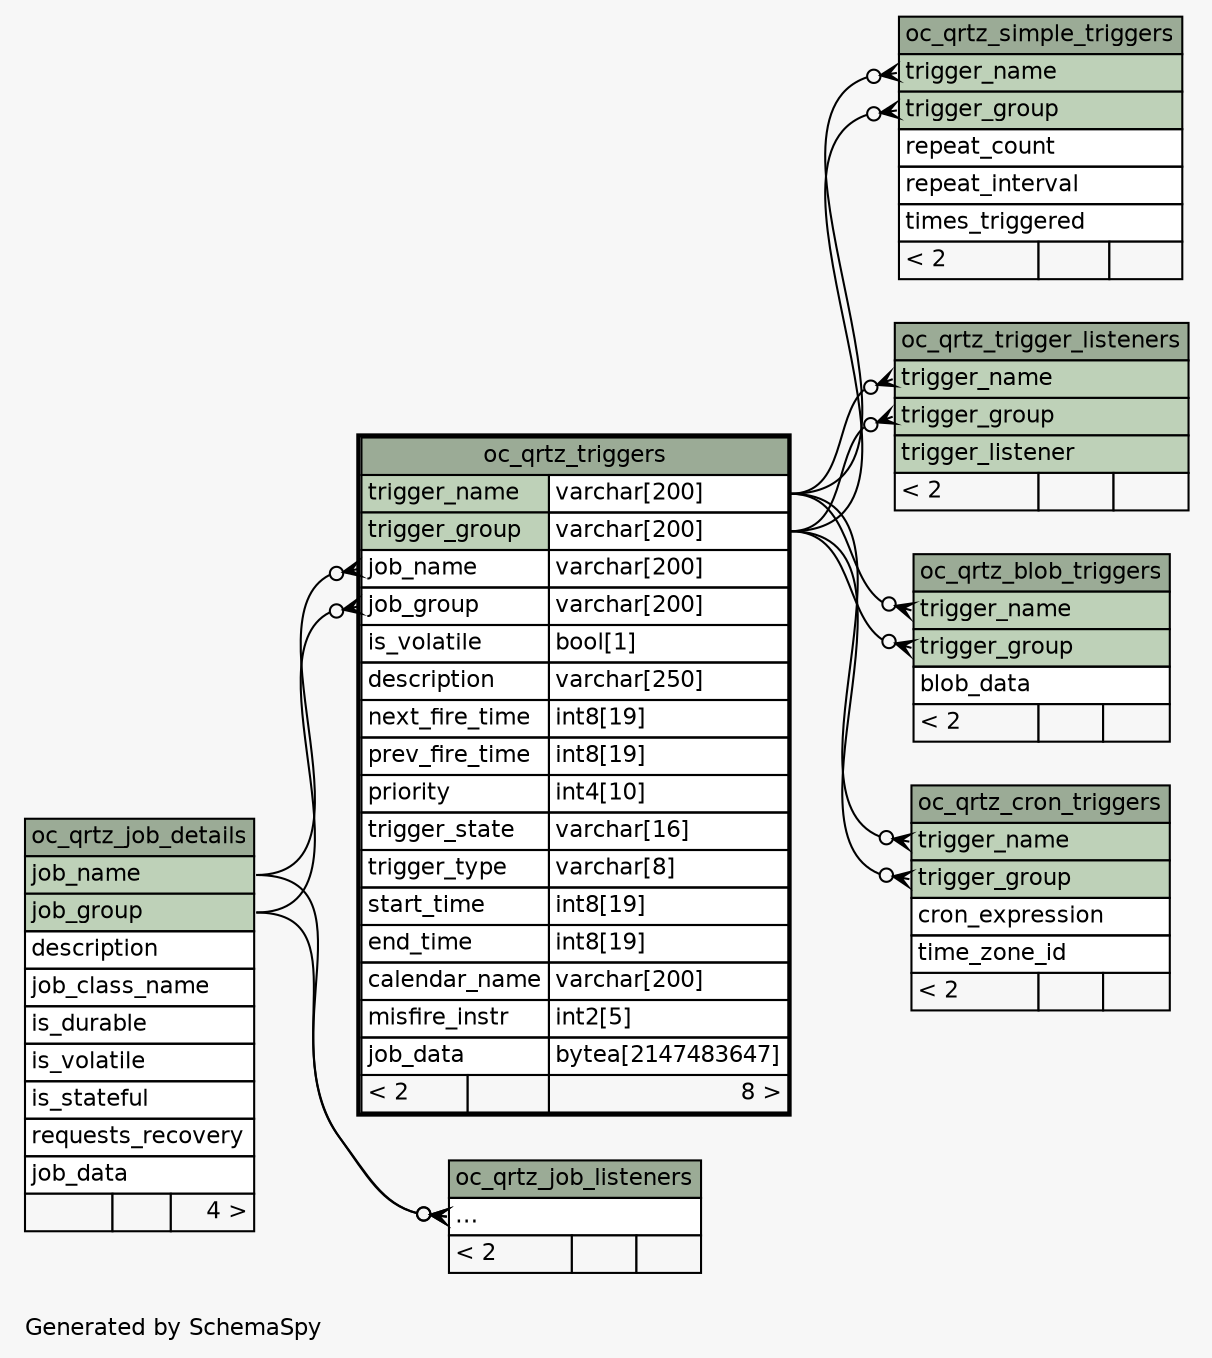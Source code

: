 // dot 2.28.0 on Windows Vista 6.0
// SchemaSpy rev 590
digraph "twoDegreesRelationshipsDiagram" {
  graph [
    rankdir="RL"
    bgcolor="#f7f7f7"
    label="\nGenerated by SchemaSpy"
    labeljust="l"
    nodesep="0.18"
    ranksep="0.46"
    fontname="Helvetica"
    fontsize="11"
  ];
  node [
    fontname="Helvetica"
    fontsize="11"
    shape="plaintext"
  ];
  edge [
    arrowsize="0.8"
  ];
  "oc_qrtz_blob_triggers":"trigger_group":w -> "oc_qrtz_triggers":"trigger_group.type":e [arrowhead=none dir=back arrowtail=crowodot];
  "oc_qrtz_blob_triggers":"trigger_name":w -> "oc_qrtz_triggers":"trigger_name.type":e [arrowhead=none dir=back arrowtail=crowodot];
  "oc_qrtz_cron_triggers":"trigger_group":w -> "oc_qrtz_triggers":"trigger_group.type":e [arrowhead=none dir=back arrowtail=crowodot];
  "oc_qrtz_cron_triggers":"trigger_name":w -> "oc_qrtz_triggers":"trigger_name.type":e [arrowhead=none dir=back arrowtail=crowodot];
  "oc_qrtz_job_listeners":"elipses":w -> "oc_qrtz_job_details":"job_group":e [arrowhead=none dir=back arrowtail=crowodot];
  "oc_qrtz_job_listeners":"elipses":w -> "oc_qrtz_job_details":"job_name":e [arrowhead=none dir=back arrowtail=crowodot];
  "oc_qrtz_simple_triggers":"trigger_group":w -> "oc_qrtz_triggers":"trigger_group.type":e [arrowhead=none dir=back arrowtail=crowodot];
  "oc_qrtz_simple_triggers":"trigger_name":w -> "oc_qrtz_triggers":"trigger_name.type":e [arrowhead=none dir=back arrowtail=crowodot];
  "oc_qrtz_trigger_listeners":"trigger_group":w -> "oc_qrtz_triggers":"trigger_group.type":e [arrowhead=none dir=back arrowtail=crowodot];
  "oc_qrtz_trigger_listeners":"trigger_name":w -> "oc_qrtz_triggers":"trigger_name.type":e [arrowhead=none dir=back arrowtail=crowodot];
  "oc_qrtz_triggers":"job_group":w -> "oc_qrtz_job_details":"job_group":e [arrowhead=none dir=back arrowtail=crowodot];
  "oc_qrtz_triggers":"job_name":w -> "oc_qrtz_job_details":"job_name":e [arrowhead=none dir=back arrowtail=crowodot];
  "oc_qrtz_blob_triggers" [
    label=<
    <TABLE BORDER="0" CELLBORDER="1" CELLSPACING="0" BGCOLOR="#ffffff">
      <TR><TD COLSPAN="3" BGCOLOR="#9bab96" ALIGN="CENTER">oc_qrtz_blob_triggers</TD></TR>
      <TR><TD PORT="trigger_name" COLSPAN="3" BGCOLOR="#bed1b8" ALIGN="LEFT">trigger_name</TD></TR>
      <TR><TD PORT="trigger_group" COLSPAN="3" BGCOLOR="#bed1b8" ALIGN="LEFT">trigger_group</TD></TR>
      <TR><TD PORT="blob_data" COLSPAN="3" ALIGN="LEFT">blob_data</TD></TR>
      <TR><TD ALIGN="LEFT" BGCOLOR="#f7f7f7">&lt; 2</TD><TD ALIGN="RIGHT" BGCOLOR="#f7f7f7">  </TD><TD ALIGN="RIGHT" BGCOLOR="#f7f7f7">  </TD></TR>
    </TABLE>>
    URL="oc_qrtz_blob_triggers.html"
    tooltip="oc_qrtz_blob_triggers"
  ];
  "oc_qrtz_cron_triggers" [
    label=<
    <TABLE BORDER="0" CELLBORDER="1" CELLSPACING="0" BGCOLOR="#ffffff">
      <TR><TD COLSPAN="3" BGCOLOR="#9bab96" ALIGN="CENTER">oc_qrtz_cron_triggers</TD></TR>
      <TR><TD PORT="trigger_name" COLSPAN="3" BGCOLOR="#bed1b8" ALIGN="LEFT">trigger_name</TD></TR>
      <TR><TD PORT="trigger_group" COLSPAN="3" BGCOLOR="#bed1b8" ALIGN="LEFT">trigger_group</TD></TR>
      <TR><TD PORT="cron_expression" COLSPAN="3" ALIGN="LEFT">cron_expression</TD></TR>
      <TR><TD PORT="time_zone_id" COLSPAN="3" ALIGN="LEFT">time_zone_id</TD></TR>
      <TR><TD ALIGN="LEFT" BGCOLOR="#f7f7f7">&lt; 2</TD><TD ALIGN="RIGHT" BGCOLOR="#f7f7f7">  </TD><TD ALIGN="RIGHT" BGCOLOR="#f7f7f7">  </TD></TR>
    </TABLE>>
    URL="oc_qrtz_cron_triggers.html"
    tooltip="oc_qrtz_cron_triggers"
  ];
  "oc_qrtz_job_details" [
    label=<
    <TABLE BORDER="0" CELLBORDER="1" CELLSPACING="0" BGCOLOR="#ffffff">
      <TR><TD COLSPAN="3" BGCOLOR="#9bab96" ALIGN="CENTER">oc_qrtz_job_details</TD></TR>
      <TR><TD PORT="job_name" COLSPAN="3" BGCOLOR="#bed1b8" ALIGN="LEFT">job_name</TD></TR>
      <TR><TD PORT="job_group" COLSPAN="3" BGCOLOR="#bed1b8" ALIGN="LEFT">job_group</TD></TR>
      <TR><TD PORT="description" COLSPAN="3" ALIGN="LEFT">description</TD></TR>
      <TR><TD PORT="job_class_name" COLSPAN="3" ALIGN="LEFT">job_class_name</TD></TR>
      <TR><TD PORT="is_durable" COLSPAN="3" ALIGN="LEFT">is_durable</TD></TR>
      <TR><TD PORT="is_volatile" COLSPAN="3" ALIGN="LEFT">is_volatile</TD></TR>
      <TR><TD PORT="is_stateful" COLSPAN="3" ALIGN="LEFT">is_stateful</TD></TR>
      <TR><TD PORT="requests_recovery" COLSPAN="3" ALIGN="LEFT">requests_recovery</TD></TR>
      <TR><TD PORT="job_data" COLSPAN="3" ALIGN="LEFT">job_data</TD></TR>
      <TR><TD ALIGN="LEFT" BGCOLOR="#f7f7f7">  </TD><TD ALIGN="RIGHT" BGCOLOR="#f7f7f7">  </TD><TD ALIGN="RIGHT" BGCOLOR="#f7f7f7">4 &gt;</TD></TR>
    </TABLE>>
    URL="oc_qrtz_job_details.html"
    tooltip="oc_qrtz_job_details"
  ];
  "oc_qrtz_job_listeners" [
    label=<
    <TABLE BORDER="0" CELLBORDER="1" CELLSPACING="0" BGCOLOR="#ffffff">
      <TR><TD COLSPAN="3" BGCOLOR="#9bab96" ALIGN="CENTER">oc_qrtz_job_listeners</TD></TR>
      <TR><TD PORT="elipses" COLSPAN="3" ALIGN="LEFT">...</TD></TR>
      <TR><TD ALIGN="LEFT" BGCOLOR="#f7f7f7">&lt; 2</TD><TD ALIGN="RIGHT" BGCOLOR="#f7f7f7">  </TD><TD ALIGN="RIGHT" BGCOLOR="#f7f7f7">  </TD></TR>
    </TABLE>>
    URL="oc_qrtz_job_listeners.html"
    tooltip="oc_qrtz_job_listeners"
  ];
  "oc_qrtz_simple_triggers" [
    label=<
    <TABLE BORDER="0" CELLBORDER="1" CELLSPACING="0" BGCOLOR="#ffffff">
      <TR><TD COLSPAN="3" BGCOLOR="#9bab96" ALIGN="CENTER">oc_qrtz_simple_triggers</TD></TR>
      <TR><TD PORT="trigger_name" COLSPAN="3" BGCOLOR="#bed1b8" ALIGN="LEFT">trigger_name</TD></TR>
      <TR><TD PORT="trigger_group" COLSPAN="3" BGCOLOR="#bed1b8" ALIGN="LEFT">trigger_group</TD></TR>
      <TR><TD PORT="repeat_count" COLSPAN="3" ALIGN="LEFT">repeat_count</TD></TR>
      <TR><TD PORT="repeat_interval" COLSPAN="3" ALIGN="LEFT">repeat_interval</TD></TR>
      <TR><TD PORT="times_triggered" COLSPAN="3" ALIGN="LEFT">times_triggered</TD></TR>
      <TR><TD ALIGN="LEFT" BGCOLOR="#f7f7f7">&lt; 2</TD><TD ALIGN="RIGHT" BGCOLOR="#f7f7f7">  </TD><TD ALIGN="RIGHT" BGCOLOR="#f7f7f7">  </TD></TR>
    </TABLE>>
    URL="oc_qrtz_simple_triggers.html"
    tooltip="oc_qrtz_simple_triggers"
  ];
  "oc_qrtz_trigger_listeners" [
    label=<
    <TABLE BORDER="0" CELLBORDER="1" CELLSPACING="0" BGCOLOR="#ffffff">
      <TR><TD COLSPAN="3" BGCOLOR="#9bab96" ALIGN="CENTER">oc_qrtz_trigger_listeners</TD></TR>
      <TR><TD PORT="trigger_name" COLSPAN="3" BGCOLOR="#bed1b8" ALIGN="LEFT">trigger_name</TD></TR>
      <TR><TD PORT="trigger_group" COLSPAN="3" BGCOLOR="#bed1b8" ALIGN="LEFT">trigger_group</TD></TR>
      <TR><TD PORT="trigger_listener" COLSPAN="3" BGCOLOR="#bed1b8" ALIGN="LEFT">trigger_listener</TD></TR>
      <TR><TD ALIGN="LEFT" BGCOLOR="#f7f7f7">&lt; 2</TD><TD ALIGN="RIGHT" BGCOLOR="#f7f7f7">  </TD><TD ALIGN="RIGHT" BGCOLOR="#f7f7f7">  </TD></TR>
    </TABLE>>
    URL="oc_qrtz_trigger_listeners.html"
    tooltip="oc_qrtz_trigger_listeners"
  ];
  "oc_qrtz_triggers" [
    label=<
    <TABLE BORDER="2" CELLBORDER="1" CELLSPACING="0" BGCOLOR="#ffffff">
      <TR><TD COLSPAN="3" BGCOLOR="#9bab96" ALIGN="CENTER">oc_qrtz_triggers</TD></TR>
      <TR><TD PORT="trigger_name" COLSPAN="2" BGCOLOR="#bed1b8" ALIGN="LEFT">trigger_name</TD><TD PORT="trigger_name.type" ALIGN="LEFT">varchar[200]</TD></TR>
      <TR><TD PORT="trigger_group" COLSPAN="2" BGCOLOR="#bed1b8" ALIGN="LEFT">trigger_group</TD><TD PORT="trigger_group.type" ALIGN="LEFT">varchar[200]</TD></TR>
      <TR><TD PORT="job_name" COLSPAN="2" ALIGN="LEFT">job_name</TD><TD PORT="job_name.type" ALIGN="LEFT">varchar[200]</TD></TR>
      <TR><TD PORT="job_group" COLSPAN="2" ALIGN="LEFT">job_group</TD><TD PORT="job_group.type" ALIGN="LEFT">varchar[200]</TD></TR>
      <TR><TD PORT="is_volatile" COLSPAN="2" ALIGN="LEFT">is_volatile</TD><TD PORT="is_volatile.type" ALIGN="LEFT">bool[1]</TD></TR>
      <TR><TD PORT="description" COLSPAN="2" ALIGN="LEFT">description</TD><TD PORT="description.type" ALIGN="LEFT">varchar[250]</TD></TR>
      <TR><TD PORT="next_fire_time" COLSPAN="2" ALIGN="LEFT">next_fire_time</TD><TD PORT="next_fire_time.type" ALIGN="LEFT">int8[19]</TD></TR>
      <TR><TD PORT="prev_fire_time" COLSPAN="2" ALIGN="LEFT">prev_fire_time</TD><TD PORT="prev_fire_time.type" ALIGN="LEFT">int8[19]</TD></TR>
      <TR><TD PORT="priority" COLSPAN="2" ALIGN="LEFT">priority</TD><TD PORT="priority.type" ALIGN="LEFT">int4[10]</TD></TR>
      <TR><TD PORT="trigger_state" COLSPAN="2" ALIGN="LEFT">trigger_state</TD><TD PORT="trigger_state.type" ALIGN="LEFT">varchar[16]</TD></TR>
      <TR><TD PORT="trigger_type" COLSPAN="2" ALIGN="LEFT">trigger_type</TD><TD PORT="trigger_type.type" ALIGN="LEFT">varchar[8]</TD></TR>
      <TR><TD PORT="start_time" COLSPAN="2" ALIGN="LEFT">start_time</TD><TD PORT="start_time.type" ALIGN="LEFT">int8[19]</TD></TR>
      <TR><TD PORT="end_time" COLSPAN="2" ALIGN="LEFT">end_time</TD><TD PORT="end_time.type" ALIGN="LEFT">int8[19]</TD></TR>
      <TR><TD PORT="calendar_name" COLSPAN="2" ALIGN="LEFT">calendar_name</TD><TD PORT="calendar_name.type" ALIGN="LEFT">varchar[200]</TD></TR>
      <TR><TD PORT="misfire_instr" COLSPAN="2" ALIGN="LEFT">misfire_instr</TD><TD PORT="misfire_instr.type" ALIGN="LEFT">int2[5]</TD></TR>
      <TR><TD PORT="job_data" COLSPAN="2" ALIGN="LEFT">job_data</TD><TD PORT="job_data.type" ALIGN="LEFT">bytea[2147483647]</TD></TR>
      <TR><TD ALIGN="LEFT" BGCOLOR="#f7f7f7">&lt; 2</TD><TD ALIGN="RIGHT" BGCOLOR="#f7f7f7">  </TD><TD ALIGN="RIGHT" BGCOLOR="#f7f7f7">8 &gt;</TD></TR>
    </TABLE>>
    URL="oc_qrtz_triggers.html"
    tooltip="oc_qrtz_triggers"
  ];
}
